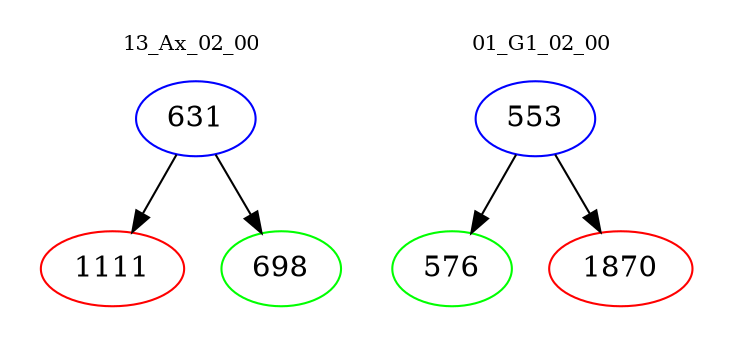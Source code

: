 digraph{
subgraph cluster_0 {
color = white
label = "13_Ax_02_00";
fontsize=10;
T0_631 [label="631", color="blue"]
T0_631 -> T0_1111 [color="black"]
T0_1111 [label="1111", color="red"]
T0_631 -> T0_698 [color="black"]
T0_698 [label="698", color="green"]
}
subgraph cluster_1 {
color = white
label = "01_G1_02_00";
fontsize=10;
T1_553 [label="553", color="blue"]
T1_553 -> T1_576 [color="black"]
T1_576 [label="576", color="green"]
T1_553 -> T1_1870 [color="black"]
T1_1870 [label="1870", color="red"]
}
}
